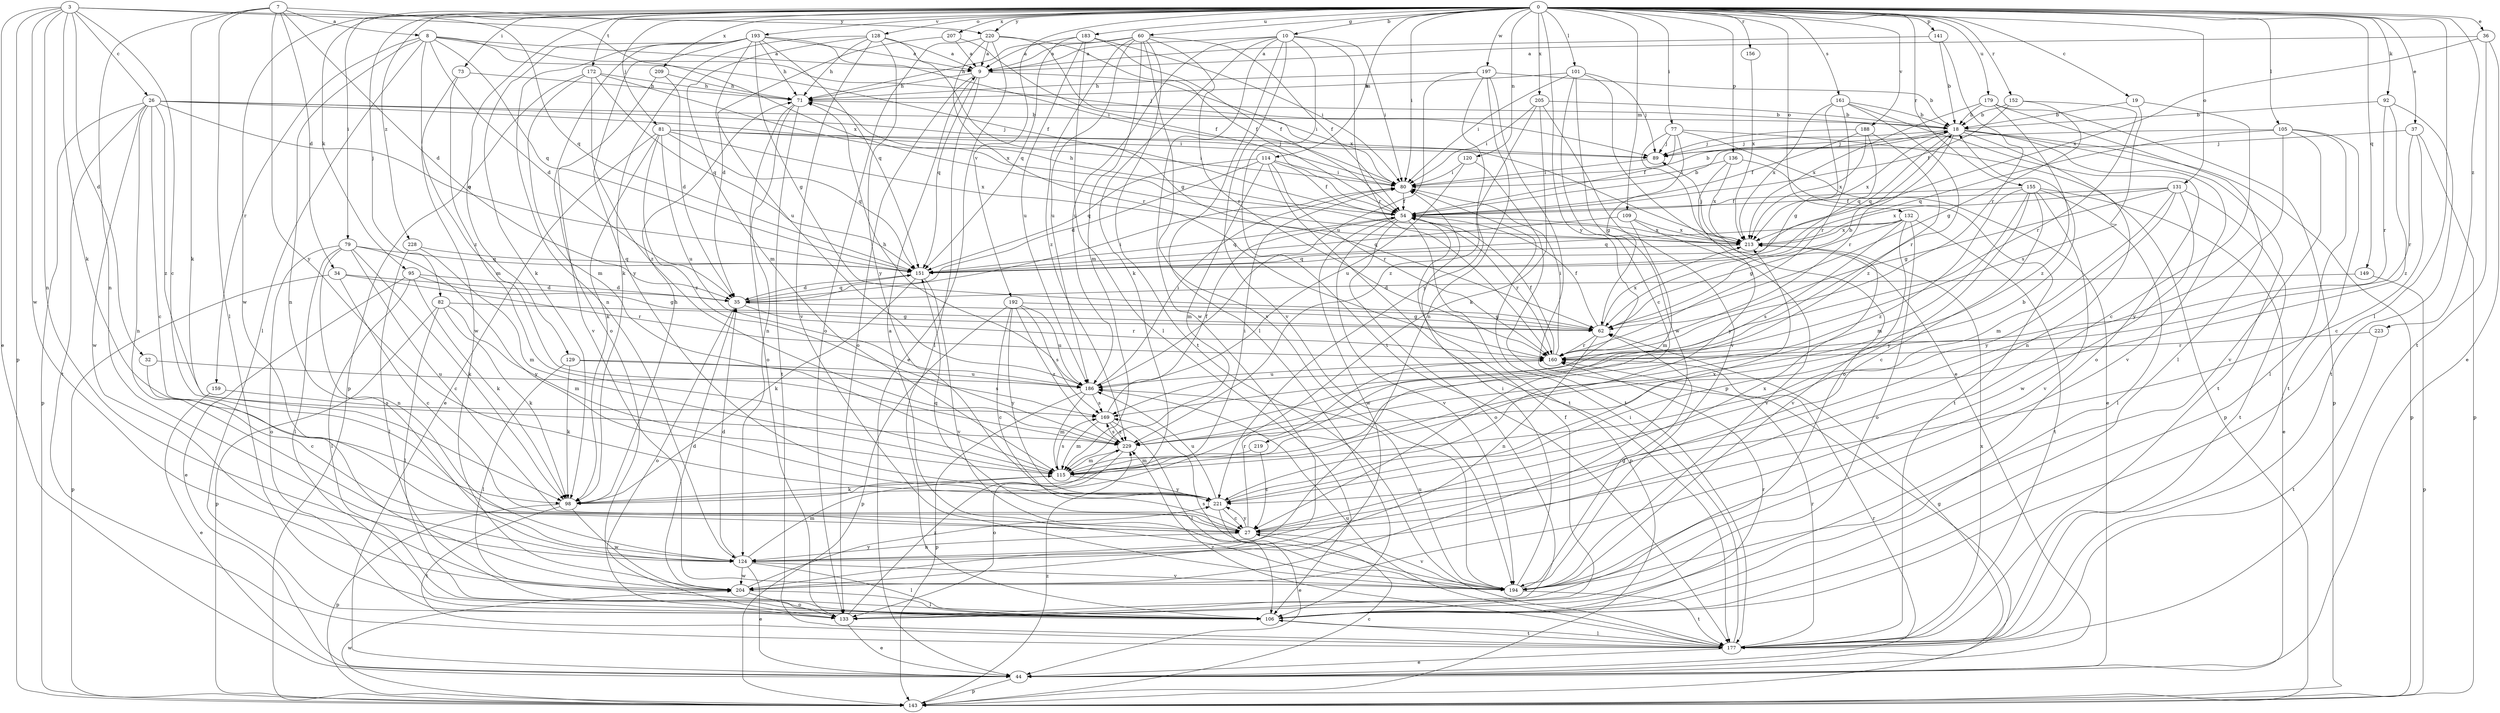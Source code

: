 strict digraph  {
0;
3;
7;
8;
9;
10;
18;
19;
26;
27;
32;
34;
35;
36;
37;
44;
54;
60;
62;
71;
73;
77;
79;
80;
81;
82;
89;
92;
95;
98;
101;
105;
106;
109;
114;
115;
120;
124;
128;
129;
131;
132;
133;
136;
141;
143;
149;
151;
152;
155;
156;
159;
160;
161;
169;
172;
177;
179;
183;
186;
188;
192;
193;
194;
197;
204;
205;
207;
209;
213;
219;
220;
221;
223;
228;
229;
0 -> 10  [label=b];
0 -> 19  [label=c];
0 -> 36  [label=e];
0 -> 37  [label=e];
0 -> 60  [label=g];
0 -> 73  [label=i];
0 -> 77  [label=i];
0 -> 79  [label=i];
0 -> 80  [label=i];
0 -> 81  [label=j];
0 -> 82  [label=j];
0 -> 92  [label=k];
0 -> 95  [label=k];
0 -> 101  [label=l];
0 -> 105  [label=l];
0 -> 106  [label=l];
0 -> 109  [label=m];
0 -> 114  [label=m];
0 -> 120  [label=n];
0 -> 128  [label=o];
0 -> 129  [label=o];
0 -> 131  [label=o];
0 -> 132  [label=o];
0 -> 136  [label=p];
0 -> 141  [label=p];
0 -> 149  [label=q];
0 -> 152  [label=r];
0 -> 155  [label=r];
0 -> 156  [label=r];
0 -> 161  [label=s];
0 -> 172  [label=t];
0 -> 179  [label=u];
0 -> 183  [label=u];
0 -> 188  [label=v];
0 -> 192  [label=v];
0 -> 193  [label=v];
0 -> 197  [label=w];
0 -> 204  [label=w];
0 -> 205  [label=x];
0 -> 207  [label=x];
0 -> 209  [label=x];
0 -> 219  [label=y];
0 -> 220  [label=y];
0 -> 223  [label=z];
0 -> 228  [label=z];
3 -> 26  [label=c];
3 -> 27  [label=c];
3 -> 32  [label=d];
3 -> 44  [label=e];
3 -> 98  [label=k];
3 -> 124  [label=n];
3 -> 143  [label=p];
3 -> 204  [label=w];
3 -> 213  [label=x];
3 -> 220  [label=y];
7 -> 8  [label=a];
7 -> 34  [label=d];
7 -> 35  [label=d];
7 -> 98  [label=k];
7 -> 106  [label=l];
7 -> 124  [label=n];
7 -> 151  [label=q];
7 -> 221  [label=y];
8 -> 9  [label=a];
8 -> 35  [label=d];
8 -> 54  [label=f];
8 -> 89  [label=j];
8 -> 106  [label=l];
8 -> 124  [label=n];
8 -> 151  [label=q];
8 -> 159  [label=r];
8 -> 229  [label=z];
9 -> 71  [label=h];
9 -> 80  [label=i];
9 -> 106  [label=l];
9 -> 133  [label=o];
9 -> 151  [label=q];
10 -> 9  [label=a];
10 -> 80  [label=i];
10 -> 98  [label=k];
10 -> 106  [label=l];
10 -> 160  [label=r];
10 -> 177  [label=t];
10 -> 186  [label=u];
10 -> 194  [label=v];
10 -> 204  [label=w];
18 -> 89  [label=j];
18 -> 124  [label=n];
18 -> 143  [label=p];
18 -> 151  [label=q];
18 -> 160  [label=r];
18 -> 177  [label=t];
18 -> 194  [label=v];
18 -> 213  [label=x];
19 -> 18  [label=b];
19 -> 27  [label=c];
19 -> 169  [label=s];
26 -> 18  [label=b];
26 -> 27  [label=c];
26 -> 80  [label=i];
26 -> 89  [label=j];
26 -> 124  [label=n];
26 -> 143  [label=p];
26 -> 151  [label=q];
26 -> 177  [label=t];
26 -> 204  [label=w];
26 -> 229  [label=z];
27 -> 124  [label=n];
27 -> 151  [label=q];
27 -> 160  [label=r];
27 -> 194  [label=v];
27 -> 213  [label=x];
27 -> 221  [label=y];
32 -> 27  [label=c];
32 -> 186  [label=u];
34 -> 27  [label=c];
34 -> 35  [label=d];
34 -> 143  [label=p];
34 -> 160  [label=r];
35 -> 62  [label=g];
35 -> 80  [label=i];
35 -> 133  [label=o];
35 -> 151  [label=q];
35 -> 160  [label=r];
36 -> 9  [label=a];
36 -> 44  [label=e];
36 -> 177  [label=t];
36 -> 213  [label=x];
37 -> 27  [label=c];
37 -> 89  [label=j];
37 -> 143  [label=p];
37 -> 160  [label=r];
44 -> 62  [label=g];
44 -> 143  [label=p];
44 -> 160  [label=r];
54 -> 18  [label=b];
54 -> 71  [label=h];
54 -> 133  [label=o];
54 -> 143  [label=p];
54 -> 151  [label=q];
54 -> 160  [label=r];
54 -> 194  [label=v];
54 -> 204  [label=w];
54 -> 213  [label=x];
60 -> 9  [label=a];
60 -> 54  [label=f];
60 -> 71  [label=h];
60 -> 115  [label=m];
60 -> 160  [label=r];
60 -> 177  [label=t];
60 -> 186  [label=u];
60 -> 194  [label=v];
60 -> 229  [label=z];
62 -> 18  [label=b];
62 -> 54  [label=f];
62 -> 124  [label=n];
62 -> 160  [label=r];
62 -> 213  [label=x];
71 -> 18  [label=b];
71 -> 124  [label=n];
71 -> 133  [label=o];
71 -> 177  [label=t];
73 -> 71  [label=h];
73 -> 115  [label=m];
73 -> 204  [label=w];
77 -> 44  [label=e];
77 -> 54  [label=f];
77 -> 62  [label=g];
77 -> 89  [label=j];
77 -> 133  [label=o];
77 -> 143  [label=p];
79 -> 27  [label=c];
79 -> 98  [label=k];
79 -> 106  [label=l];
79 -> 124  [label=n];
79 -> 133  [label=o];
79 -> 151  [label=q];
79 -> 221  [label=y];
80 -> 18  [label=b];
80 -> 54  [label=f];
81 -> 44  [label=e];
81 -> 80  [label=i];
81 -> 89  [label=j];
81 -> 98  [label=k];
81 -> 151  [label=q];
81 -> 186  [label=u];
81 -> 213  [label=x];
81 -> 229  [label=z];
82 -> 62  [label=g];
82 -> 98  [label=k];
82 -> 106  [label=l];
82 -> 115  [label=m];
82 -> 143  [label=p];
89 -> 80  [label=i];
92 -> 18  [label=b];
92 -> 160  [label=r];
92 -> 177  [label=t];
92 -> 229  [label=z];
95 -> 35  [label=d];
95 -> 44  [label=e];
95 -> 62  [label=g];
95 -> 98  [label=k];
95 -> 106  [label=l];
98 -> 71  [label=h];
98 -> 143  [label=p];
98 -> 177  [label=t];
98 -> 204  [label=w];
101 -> 27  [label=c];
101 -> 44  [label=e];
101 -> 71  [label=h];
101 -> 80  [label=i];
101 -> 89  [label=j];
101 -> 204  [label=w];
105 -> 89  [label=j];
105 -> 106  [label=l];
105 -> 151  [label=q];
105 -> 177  [label=t];
105 -> 194  [label=v];
105 -> 221  [label=y];
106 -> 54  [label=f];
106 -> 160  [label=r];
106 -> 177  [label=t];
109 -> 115  [label=m];
109 -> 151  [label=q];
109 -> 194  [label=v];
109 -> 213  [label=x];
114 -> 35  [label=d];
114 -> 54  [label=f];
114 -> 80  [label=i];
114 -> 115  [label=m];
114 -> 151  [label=q];
114 -> 160  [label=r];
114 -> 177  [label=t];
115 -> 18  [label=b];
115 -> 80  [label=i];
115 -> 98  [label=k];
115 -> 169  [label=s];
115 -> 221  [label=y];
120 -> 80  [label=i];
120 -> 177  [label=t];
120 -> 186  [label=u];
124 -> 35  [label=d];
124 -> 44  [label=e];
124 -> 106  [label=l];
124 -> 115  [label=m];
124 -> 194  [label=v];
124 -> 204  [label=w];
128 -> 9  [label=a];
128 -> 62  [label=g];
128 -> 71  [label=h];
128 -> 98  [label=k];
128 -> 115  [label=m];
128 -> 194  [label=v];
128 -> 221  [label=y];
129 -> 98  [label=k];
129 -> 106  [label=l];
129 -> 169  [label=s];
129 -> 186  [label=u];
131 -> 54  [label=f];
131 -> 62  [label=g];
131 -> 115  [label=m];
131 -> 177  [label=t];
131 -> 204  [label=w];
131 -> 213  [label=x];
131 -> 221  [label=y];
132 -> 62  [label=g];
132 -> 133  [label=o];
132 -> 151  [label=q];
132 -> 169  [label=s];
132 -> 177  [label=t];
132 -> 194  [label=v];
132 -> 213  [label=x];
133 -> 44  [label=e];
133 -> 229  [label=z];
136 -> 80  [label=i];
136 -> 177  [label=t];
136 -> 213  [label=x];
136 -> 221  [label=y];
141 -> 9  [label=a];
141 -> 18  [label=b];
141 -> 160  [label=r];
143 -> 27  [label=c];
143 -> 204  [label=w];
143 -> 229  [label=z];
149 -> 35  [label=d];
149 -> 143  [label=p];
151 -> 35  [label=d];
151 -> 98  [label=k];
151 -> 194  [label=v];
152 -> 18  [label=b];
152 -> 54  [label=f];
152 -> 62  [label=g];
152 -> 160  [label=r];
155 -> 27  [label=c];
155 -> 44  [label=e];
155 -> 54  [label=f];
155 -> 106  [label=l];
155 -> 115  [label=m];
155 -> 194  [label=v];
155 -> 221  [label=y];
155 -> 229  [label=z];
156 -> 213  [label=x];
159 -> 44  [label=e];
159 -> 169  [label=s];
160 -> 54  [label=f];
160 -> 80  [label=i];
160 -> 186  [label=u];
161 -> 18  [label=b];
161 -> 62  [label=g];
161 -> 133  [label=o];
161 -> 160  [label=r];
161 -> 213  [label=x];
161 -> 229  [label=z];
169 -> 54  [label=f];
169 -> 106  [label=l];
169 -> 115  [label=m];
169 -> 229  [label=z];
172 -> 71  [label=h];
172 -> 115  [label=m];
172 -> 143  [label=p];
172 -> 151  [label=q];
172 -> 213  [label=x];
172 -> 229  [label=z];
177 -> 44  [label=e];
177 -> 80  [label=i];
177 -> 106  [label=l];
177 -> 160  [label=r];
177 -> 186  [label=u];
177 -> 213  [label=x];
177 -> 229  [label=z];
179 -> 18  [label=b];
179 -> 106  [label=l];
179 -> 143  [label=p];
179 -> 213  [label=x];
179 -> 229  [label=z];
183 -> 9  [label=a];
183 -> 54  [label=f];
183 -> 80  [label=i];
183 -> 106  [label=l];
183 -> 151  [label=q];
183 -> 186  [label=u];
186 -> 71  [label=h];
186 -> 80  [label=i];
186 -> 115  [label=m];
186 -> 143  [label=p];
186 -> 169  [label=s];
188 -> 54  [label=f];
188 -> 89  [label=j];
188 -> 151  [label=q];
188 -> 160  [label=r];
188 -> 213  [label=x];
192 -> 27  [label=c];
192 -> 62  [label=g];
192 -> 143  [label=p];
192 -> 169  [label=s];
192 -> 186  [label=u];
192 -> 221  [label=y];
192 -> 229  [label=z];
193 -> 9  [label=a];
193 -> 62  [label=g];
193 -> 71  [label=h];
193 -> 80  [label=i];
193 -> 98  [label=k];
193 -> 124  [label=n];
193 -> 133  [label=o];
193 -> 151  [label=q];
193 -> 186  [label=u];
193 -> 221  [label=y];
194 -> 9  [label=a];
194 -> 62  [label=g];
194 -> 80  [label=i];
194 -> 169  [label=s];
194 -> 177  [label=t];
194 -> 186  [label=u];
197 -> 18  [label=b];
197 -> 71  [label=h];
197 -> 124  [label=n];
197 -> 143  [label=p];
197 -> 186  [label=u];
197 -> 221  [label=y];
204 -> 35  [label=d];
204 -> 106  [label=l];
204 -> 133  [label=o];
204 -> 221  [label=y];
205 -> 18  [label=b];
205 -> 80  [label=i];
205 -> 98  [label=k];
205 -> 194  [label=v];
205 -> 229  [label=z];
207 -> 9  [label=a];
207 -> 35  [label=d];
207 -> 54  [label=f];
209 -> 35  [label=d];
209 -> 71  [label=h];
209 -> 194  [label=v];
213 -> 89  [label=j];
213 -> 151  [label=q];
219 -> 27  [label=c];
219 -> 115  [label=m];
220 -> 9  [label=a];
220 -> 44  [label=e];
220 -> 54  [label=f];
220 -> 133  [label=o];
220 -> 160  [label=r];
220 -> 213  [label=x];
221 -> 27  [label=c];
221 -> 44  [label=e];
221 -> 186  [label=u];
221 -> 213  [label=x];
223 -> 160  [label=r];
223 -> 177  [label=t];
228 -> 106  [label=l];
228 -> 115  [label=m];
228 -> 151  [label=q];
229 -> 115  [label=m];
229 -> 133  [label=o];
229 -> 169  [label=s];
}
